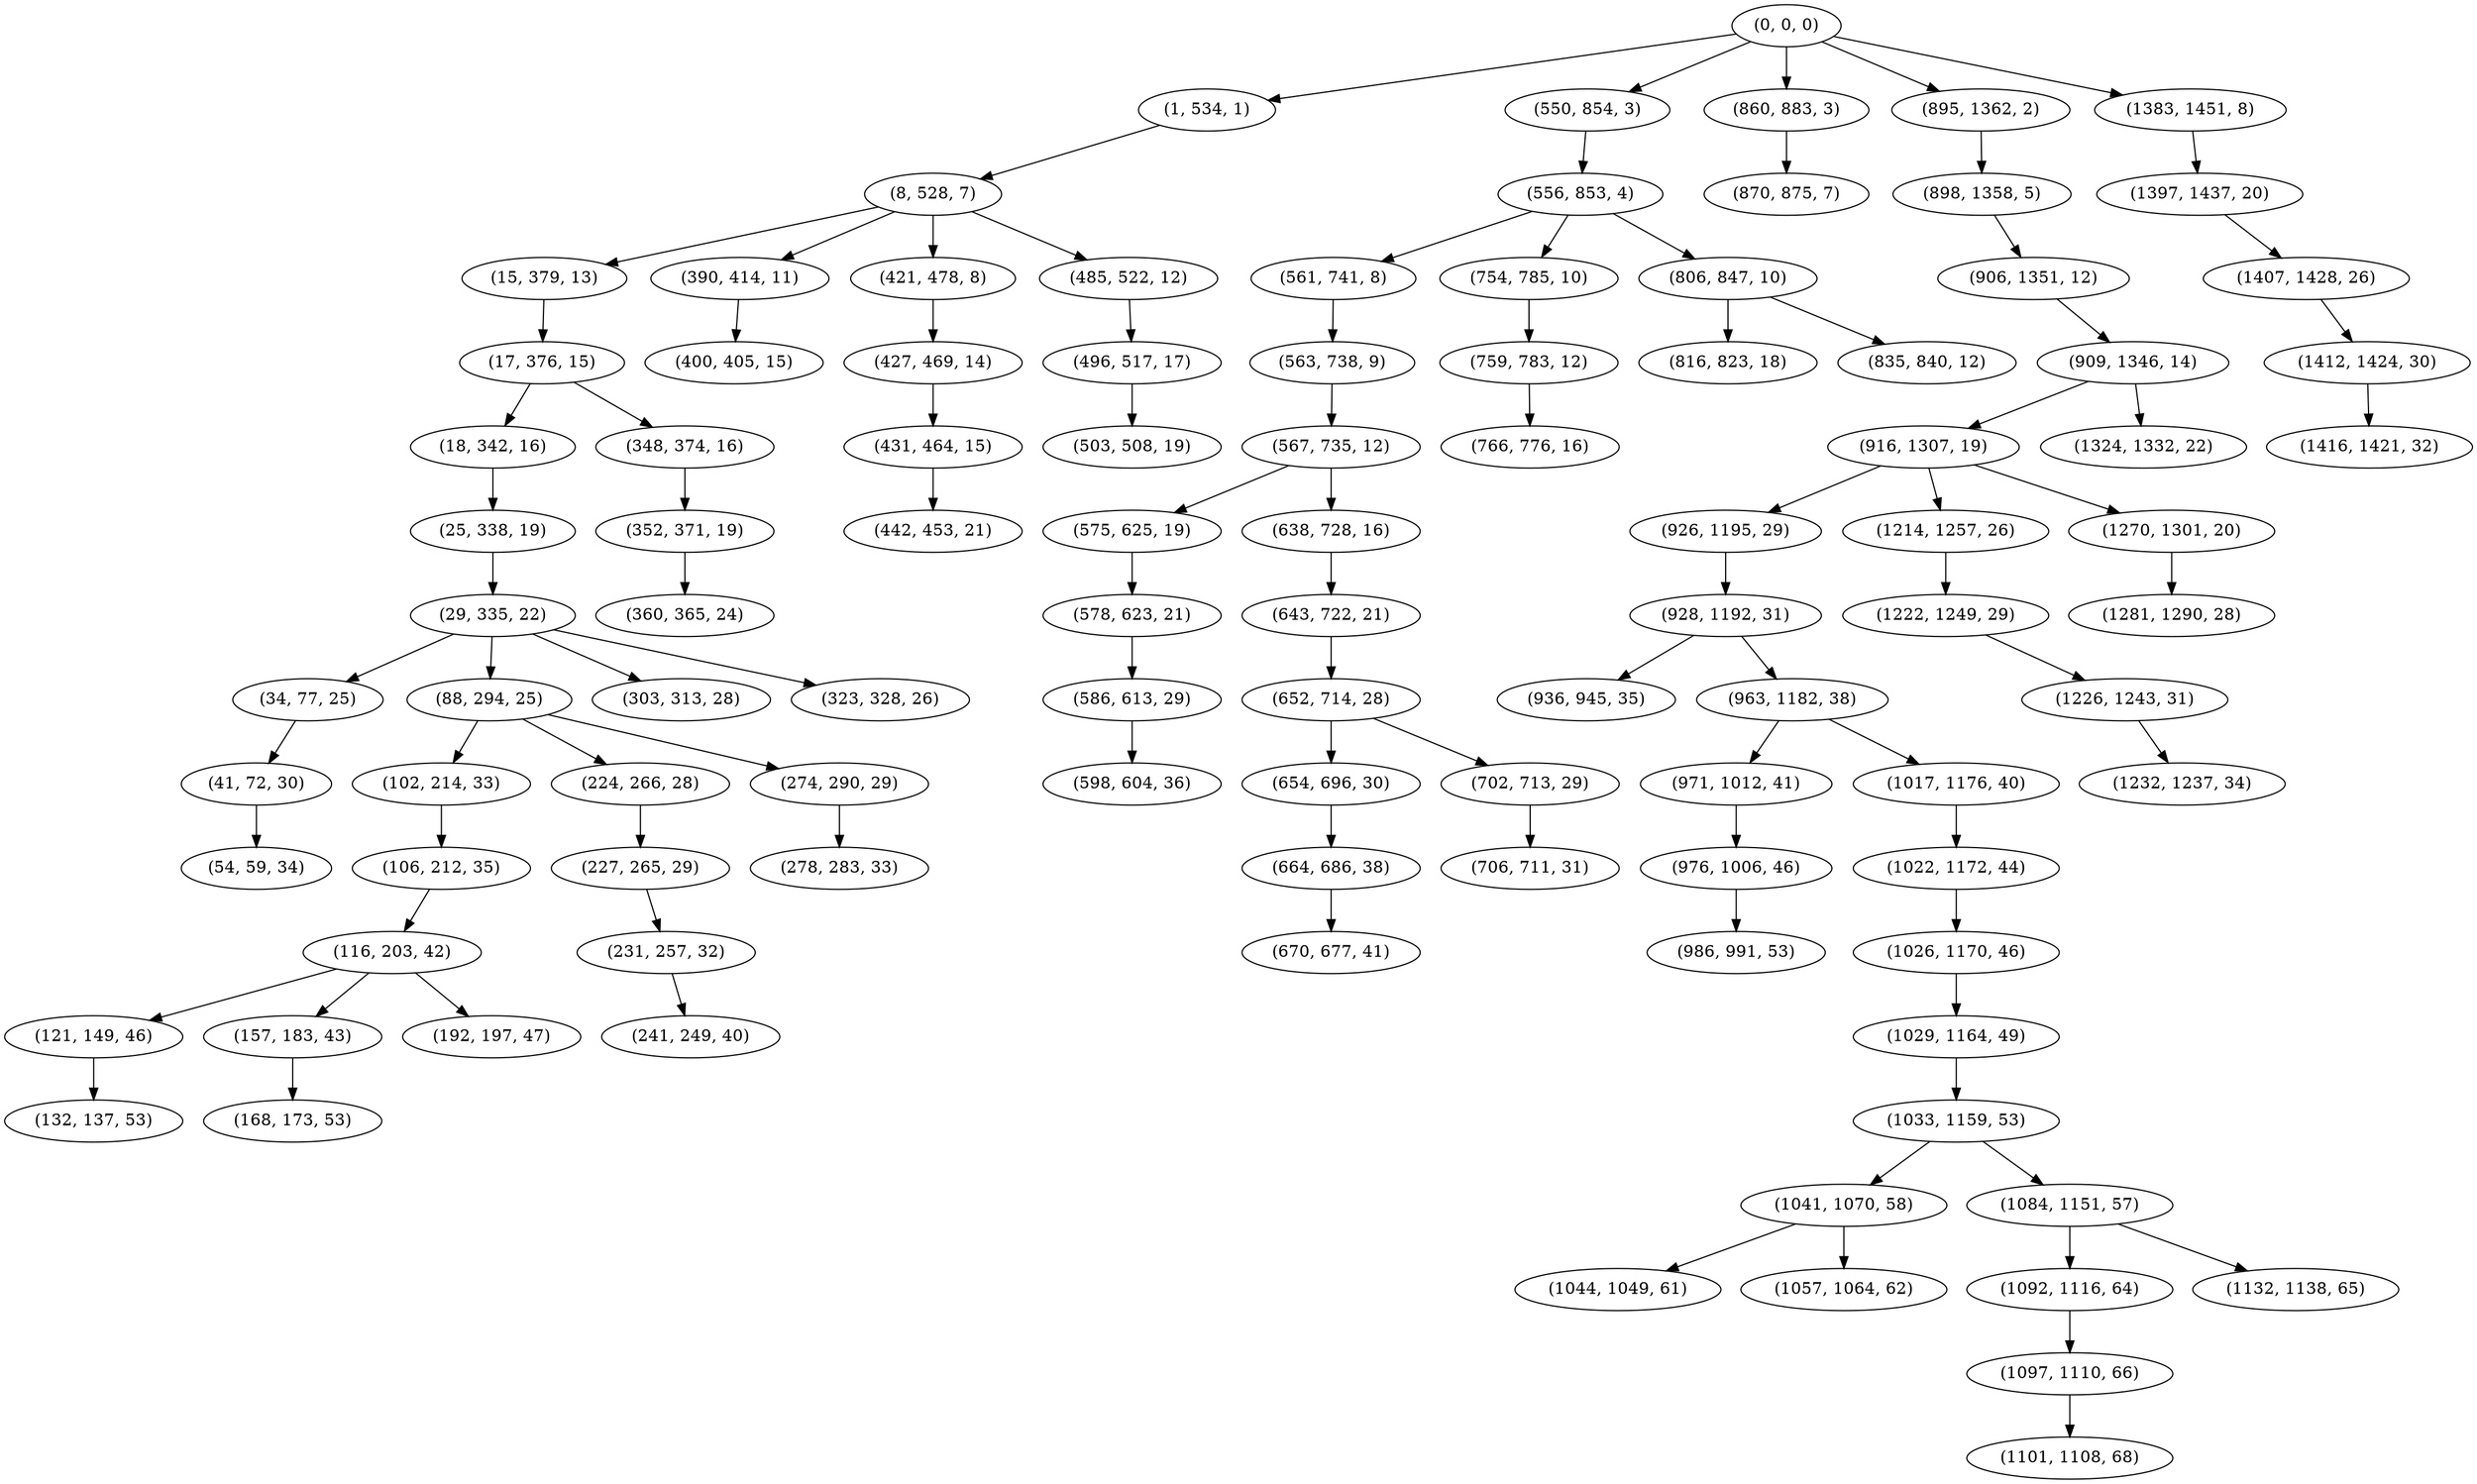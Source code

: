 digraph tree {
    "(0, 0, 0)";
    "(1, 534, 1)";
    "(8, 528, 7)";
    "(15, 379, 13)";
    "(17, 376, 15)";
    "(18, 342, 16)";
    "(25, 338, 19)";
    "(29, 335, 22)";
    "(34, 77, 25)";
    "(41, 72, 30)";
    "(54, 59, 34)";
    "(88, 294, 25)";
    "(102, 214, 33)";
    "(106, 212, 35)";
    "(116, 203, 42)";
    "(121, 149, 46)";
    "(132, 137, 53)";
    "(157, 183, 43)";
    "(168, 173, 53)";
    "(192, 197, 47)";
    "(224, 266, 28)";
    "(227, 265, 29)";
    "(231, 257, 32)";
    "(241, 249, 40)";
    "(274, 290, 29)";
    "(278, 283, 33)";
    "(303, 313, 28)";
    "(323, 328, 26)";
    "(348, 374, 16)";
    "(352, 371, 19)";
    "(360, 365, 24)";
    "(390, 414, 11)";
    "(400, 405, 15)";
    "(421, 478, 8)";
    "(427, 469, 14)";
    "(431, 464, 15)";
    "(442, 453, 21)";
    "(485, 522, 12)";
    "(496, 517, 17)";
    "(503, 508, 19)";
    "(550, 854, 3)";
    "(556, 853, 4)";
    "(561, 741, 8)";
    "(563, 738, 9)";
    "(567, 735, 12)";
    "(575, 625, 19)";
    "(578, 623, 21)";
    "(586, 613, 29)";
    "(598, 604, 36)";
    "(638, 728, 16)";
    "(643, 722, 21)";
    "(652, 714, 28)";
    "(654, 696, 30)";
    "(664, 686, 38)";
    "(670, 677, 41)";
    "(702, 713, 29)";
    "(706, 711, 31)";
    "(754, 785, 10)";
    "(759, 783, 12)";
    "(766, 776, 16)";
    "(806, 847, 10)";
    "(816, 823, 18)";
    "(835, 840, 12)";
    "(860, 883, 3)";
    "(870, 875, 7)";
    "(895, 1362, 2)";
    "(898, 1358, 5)";
    "(906, 1351, 12)";
    "(909, 1346, 14)";
    "(916, 1307, 19)";
    "(926, 1195, 29)";
    "(928, 1192, 31)";
    "(936, 945, 35)";
    "(963, 1182, 38)";
    "(971, 1012, 41)";
    "(976, 1006, 46)";
    "(986, 991, 53)";
    "(1017, 1176, 40)";
    "(1022, 1172, 44)";
    "(1026, 1170, 46)";
    "(1029, 1164, 49)";
    "(1033, 1159, 53)";
    "(1041, 1070, 58)";
    "(1044, 1049, 61)";
    "(1057, 1064, 62)";
    "(1084, 1151, 57)";
    "(1092, 1116, 64)";
    "(1097, 1110, 66)";
    "(1101, 1108, 68)";
    "(1132, 1138, 65)";
    "(1214, 1257, 26)";
    "(1222, 1249, 29)";
    "(1226, 1243, 31)";
    "(1232, 1237, 34)";
    "(1270, 1301, 20)";
    "(1281, 1290, 28)";
    "(1324, 1332, 22)";
    "(1383, 1451, 8)";
    "(1397, 1437, 20)";
    "(1407, 1428, 26)";
    "(1412, 1424, 30)";
    "(1416, 1421, 32)";
    "(0, 0, 0)" -> "(1, 534, 1)";
    "(0, 0, 0)" -> "(550, 854, 3)";
    "(0, 0, 0)" -> "(860, 883, 3)";
    "(0, 0, 0)" -> "(895, 1362, 2)";
    "(0, 0, 0)" -> "(1383, 1451, 8)";
    "(1, 534, 1)" -> "(8, 528, 7)";
    "(8, 528, 7)" -> "(15, 379, 13)";
    "(8, 528, 7)" -> "(390, 414, 11)";
    "(8, 528, 7)" -> "(421, 478, 8)";
    "(8, 528, 7)" -> "(485, 522, 12)";
    "(15, 379, 13)" -> "(17, 376, 15)";
    "(17, 376, 15)" -> "(18, 342, 16)";
    "(17, 376, 15)" -> "(348, 374, 16)";
    "(18, 342, 16)" -> "(25, 338, 19)";
    "(25, 338, 19)" -> "(29, 335, 22)";
    "(29, 335, 22)" -> "(34, 77, 25)";
    "(29, 335, 22)" -> "(88, 294, 25)";
    "(29, 335, 22)" -> "(303, 313, 28)";
    "(29, 335, 22)" -> "(323, 328, 26)";
    "(34, 77, 25)" -> "(41, 72, 30)";
    "(41, 72, 30)" -> "(54, 59, 34)";
    "(88, 294, 25)" -> "(102, 214, 33)";
    "(88, 294, 25)" -> "(224, 266, 28)";
    "(88, 294, 25)" -> "(274, 290, 29)";
    "(102, 214, 33)" -> "(106, 212, 35)";
    "(106, 212, 35)" -> "(116, 203, 42)";
    "(116, 203, 42)" -> "(121, 149, 46)";
    "(116, 203, 42)" -> "(157, 183, 43)";
    "(116, 203, 42)" -> "(192, 197, 47)";
    "(121, 149, 46)" -> "(132, 137, 53)";
    "(157, 183, 43)" -> "(168, 173, 53)";
    "(224, 266, 28)" -> "(227, 265, 29)";
    "(227, 265, 29)" -> "(231, 257, 32)";
    "(231, 257, 32)" -> "(241, 249, 40)";
    "(274, 290, 29)" -> "(278, 283, 33)";
    "(348, 374, 16)" -> "(352, 371, 19)";
    "(352, 371, 19)" -> "(360, 365, 24)";
    "(390, 414, 11)" -> "(400, 405, 15)";
    "(421, 478, 8)" -> "(427, 469, 14)";
    "(427, 469, 14)" -> "(431, 464, 15)";
    "(431, 464, 15)" -> "(442, 453, 21)";
    "(485, 522, 12)" -> "(496, 517, 17)";
    "(496, 517, 17)" -> "(503, 508, 19)";
    "(550, 854, 3)" -> "(556, 853, 4)";
    "(556, 853, 4)" -> "(561, 741, 8)";
    "(556, 853, 4)" -> "(754, 785, 10)";
    "(556, 853, 4)" -> "(806, 847, 10)";
    "(561, 741, 8)" -> "(563, 738, 9)";
    "(563, 738, 9)" -> "(567, 735, 12)";
    "(567, 735, 12)" -> "(575, 625, 19)";
    "(567, 735, 12)" -> "(638, 728, 16)";
    "(575, 625, 19)" -> "(578, 623, 21)";
    "(578, 623, 21)" -> "(586, 613, 29)";
    "(586, 613, 29)" -> "(598, 604, 36)";
    "(638, 728, 16)" -> "(643, 722, 21)";
    "(643, 722, 21)" -> "(652, 714, 28)";
    "(652, 714, 28)" -> "(654, 696, 30)";
    "(652, 714, 28)" -> "(702, 713, 29)";
    "(654, 696, 30)" -> "(664, 686, 38)";
    "(664, 686, 38)" -> "(670, 677, 41)";
    "(702, 713, 29)" -> "(706, 711, 31)";
    "(754, 785, 10)" -> "(759, 783, 12)";
    "(759, 783, 12)" -> "(766, 776, 16)";
    "(806, 847, 10)" -> "(816, 823, 18)";
    "(806, 847, 10)" -> "(835, 840, 12)";
    "(860, 883, 3)" -> "(870, 875, 7)";
    "(895, 1362, 2)" -> "(898, 1358, 5)";
    "(898, 1358, 5)" -> "(906, 1351, 12)";
    "(906, 1351, 12)" -> "(909, 1346, 14)";
    "(909, 1346, 14)" -> "(916, 1307, 19)";
    "(909, 1346, 14)" -> "(1324, 1332, 22)";
    "(916, 1307, 19)" -> "(926, 1195, 29)";
    "(916, 1307, 19)" -> "(1214, 1257, 26)";
    "(916, 1307, 19)" -> "(1270, 1301, 20)";
    "(926, 1195, 29)" -> "(928, 1192, 31)";
    "(928, 1192, 31)" -> "(936, 945, 35)";
    "(928, 1192, 31)" -> "(963, 1182, 38)";
    "(963, 1182, 38)" -> "(971, 1012, 41)";
    "(963, 1182, 38)" -> "(1017, 1176, 40)";
    "(971, 1012, 41)" -> "(976, 1006, 46)";
    "(976, 1006, 46)" -> "(986, 991, 53)";
    "(1017, 1176, 40)" -> "(1022, 1172, 44)";
    "(1022, 1172, 44)" -> "(1026, 1170, 46)";
    "(1026, 1170, 46)" -> "(1029, 1164, 49)";
    "(1029, 1164, 49)" -> "(1033, 1159, 53)";
    "(1033, 1159, 53)" -> "(1041, 1070, 58)";
    "(1033, 1159, 53)" -> "(1084, 1151, 57)";
    "(1041, 1070, 58)" -> "(1044, 1049, 61)";
    "(1041, 1070, 58)" -> "(1057, 1064, 62)";
    "(1084, 1151, 57)" -> "(1092, 1116, 64)";
    "(1084, 1151, 57)" -> "(1132, 1138, 65)";
    "(1092, 1116, 64)" -> "(1097, 1110, 66)";
    "(1097, 1110, 66)" -> "(1101, 1108, 68)";
    "(1214, 1257, 26)" -> "(1222, 1249, 29)";
    "(1222, 1249, 29)" -> "(1226, 1243, 31)";
    "(1226, 1243, 31)" -> "(1232, 1237, 34)";
    "(1270, 1301, 20)" -> "(1281, 1290, 28)";
    "(1383, 1451, 8)" -> "(1397, 1437, 20)";
    "(1397, 1437, 20)" -> "(1407, 1428, 26)";
    "(1407, 1428, 26)" -> "(1412, 1424, 30)";
    "(1412, 1424, 30)" -> "(1416, 1421, 32)";
}
